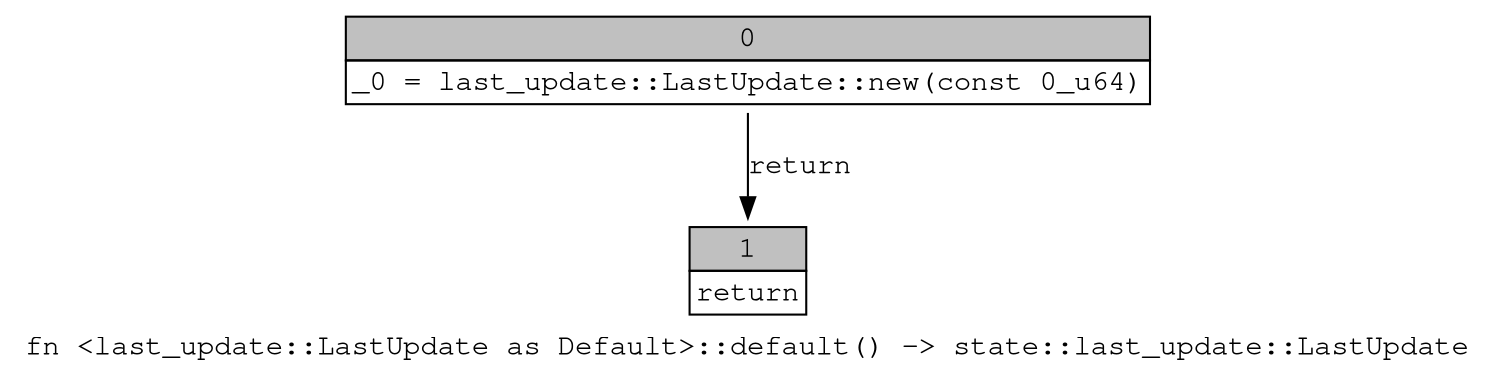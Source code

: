 digraph Mir_0_1466 {
    graph [fontname="Courier, monospace"];
    node [fontname="Courier, monospace"];
    edge [fontname="Courier, monospace"];
    label=<fn &lt;last_update::LastUpdate as Default&gt;::default() -&gt; state::last_update::LastUpdate<br align="left"/>>;
    bb0__0_1466 [shape="none", label=<<table border="0" cellborder="1" cellspacing="0"><tr><td bgcolor="gray" align="center" colspan="1">0</td></tr><tr><td align="left">_0 = last_update::LastUpdate::new(const 0_u64)</td></tr></table>>];
    bb1__0_1466 [shape="none", label=<<table border="0" cellborder="1" cellspacing="0"><tr><td bgcolor="gray" align="center" colspan="1">1</td></tr><tr><td align="left">return</td></tr></table>>];
    bb0__0_1466 -> bb1__0_1466 [label="return"];
}
